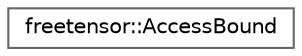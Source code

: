 digraph "Graphical Class Hierarchy"
{
 // LATEX_PDF_SIZE
  bgcolor="transparent";
  edge [fontname=Helvetica,fontsize=10,labelfontname=Helvetica,labelfontsize=10];
  node [fontname=Helvetica,fontsize=10,shape=box,height=0.2,width=0.4];
  rankdir="LR";
  Node0 [label="freetensor::AccessBound",height=0.2,width=0.4,color="grey40", fillcolor="white", style="filled",URL="$structfreetensor_1_1AccessBound.html",tooltip=" "];
}
